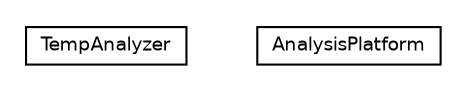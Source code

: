 #!/usr/local/bin/dot
#
# Class diagram 
# Generated by UmlGraph version 4.4 (http://www.spinellis.gr/sw/umlgraph)
#

digraph G {
	edge [fontname="Helvetica",fontsize=10,labelfontname="Helvetica",labelfontsize=10];
	node [fontname="Helvetica",fontsize=10,shape=plaintext];
	// it.apice.sapere.distdemo.analysis.impl.TempAnalyzer
	c19500 [label=<<table border="0" cellborder="1" cellspacing="0" cellpadding="2" port="p" href="./TempAnalyzer.html">
		<tr><td><table border="0" cellspacing="0" cellpadding="1">
			<tr><td> TempAnalyzer </td></tr>
		</table></td></tr>
		</table>>, fontname="Helvetica", fontcolor="black", fontsize=9.0];
	// it.apice.sapere.distdemo.analysis.impl.AnalysisPlatform
	c19501 [label=<<table border="0" cellborder="1" cellspacing="0" cellpadding="2" port="p" href="./AnalysisPlatform.html">
		<tr><td><table border="0" cellspacing="0" cellpadding="1">
			<tr><td> AnalysisPlatform </td></tr>
		</table></td></tr>
		</table>>, fontname="Helvetica", fontcolor="black", fontsize=9.0];
}

